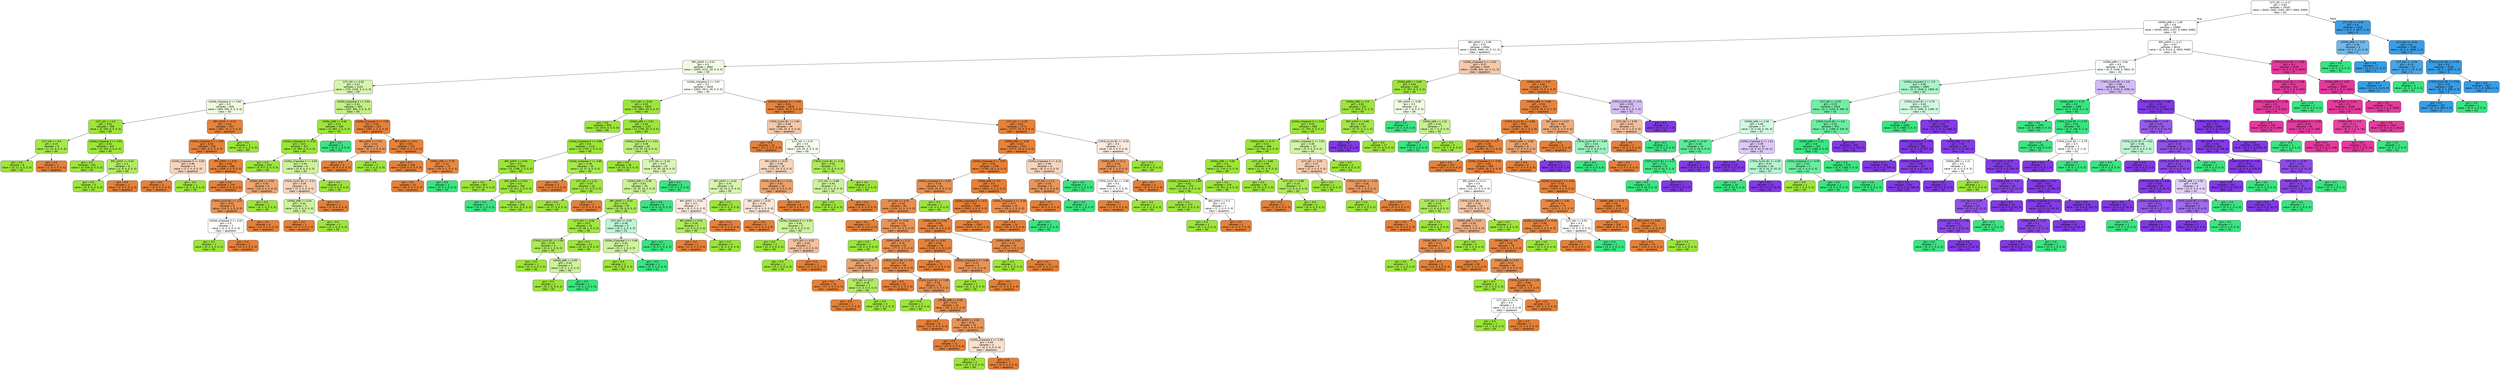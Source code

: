 digraph Tree {
node [shape=box, style="filled, rounded", color="black", fontname=helvetica] ;
edge [fontname=helvetica] ;
0 [label="127I_IdU <= 4.17\ngini = 0.83\nsamples = 19187\nvalue = [5045, 5001, 5162, 4977, 4964, 5095]\nclass = G1", fillcolor="#feffff"] ;
1 [label="150Nd_pRB <= 1.09\ngini = 0.8\nsamples = 15983\nvalue = [5045, 5001, 5157, 0, 4964, 5095]\nclass = G1", fillcolor="#feffff"] ;
0 -> 1 [labeldistance=2.5, labelangle=45, headlabel="True"] ;
2 [label="89Y_pHH3 <= 0.06\ngini = 0.51\nsamples = 6364\nvalue = [5045, 4996, 43, 0, 11, 0]\nclass = apoptosis", fillcolor="#fffefd"] ;
1 -> 2 ;
3 [label="89Y_pHH3 <= 0.01\ngini = 0.5\nsamples = 4860\nvalue = [3555, 4151, 29, 0, 0, 0]\nclass = G0", fillcolor="#f1fbe3"] ;
2 -> 3 ;
4 [label="127I_IdU <= 0.02\ngini = 0.47\nsamples = 1232\nvalue = [731, 1240, 3, 0, 0, 0]\nclass = G0", fillcolor="#d7f4ae"] ;
3 -> 4 ;
5 [label="142Nd_cCaspase 3 <= 3.92\ngini = 0.5\nsamples = 649\nvalue = [464, 556, 0, 0, 0, 0]\nclass = G0", fillcolor="#effbde"] ;
4 -> 5 ;
6 [label="127I_IdU <= 0.0\ngini = 0.01\nsamples = 356\nvalue = [3, 546, 0, 0, 0, 0]\nclass = G0", fillcolor="#9ee53a"] ;
5 -> 6 ;
7 [label="127I_IdU <= 0.0\ngini = 0.15\nsamples = 9\nvalue = [1, 11, 0, 0, 0, 0]\nclass = G0", fillcolor="#a6e74b"] ;
6 -> 7 ;
8 [label="gini = 0.0\nsamples = 8\nvalue = [0, 11, 0, 0, 0, 0]\nclass = G0", fillcolor="#9de539"] ;
7 -> 8 ;
9 [label="gini = 0.0\nsamples = 1\nvalue = [1, 0, 0, 0, 0, 0]\nclass = apoptosis", fillcolor="#e58139"] ;
7 -> 9 ;
10 [label="142Nd_cCaspase 3 <= 3.91\ngini = 0.01\nsamples = 347\nvalue = [2, 535, 0, 0, 0, 0]\nclass = G0", fillcolor="#9de53a"] ;
6 -> 10 ;
11 [label="gini = 0.0\nsamples = 341\nvalue = [0, 526, 0, 0, 0, 0]\nclass = G0", fillcolor="#9de539"] ;
10 -> 11 ;
12 [label="89Y_pHH3 <= 0.01\ngini = 0.3\nsamples = 6\nvalue = [2, 9, 0, 0, 0, 0]\nclass = G0", fillcolor="#b3eb65"] ;
10 -> 12 ;
13 [label="gini = 0.0\nsamples = 5\nvalue = [0, 9, 0, 0, 0, 0]\nclass = G0", fillcolor="#9de539"] ;
12 -> 13 ;
14 [label="gini = 0.0\nsamples = 1\nvalue = [2, 0, 0, 0, 0, 0]\nclass = apoptosis", fillcolor="#e58139"] ;
12 -> 14 ;
15 [label="89Y_pHH3 <= 0.01\ngini = 0.04\nsamples = 293\nvalue = [461, 10, 0, 0, 0, 0]\nclass = apoptosis", fillcolor="#e6843d"] ;
5 -> 15 ;
16 [label="142Nd_cCaspase 3 <= 3.93\ngini = 0.03\nsamples = 292\nvalue = [461, 6, 0, 0, 0, 0]\nclass = apoptosis", fillcolor="#e5833c"] ;
15 -> 16 ;
17 [label="142Nd_cCaspase 3 <= 3.93\ngini = 0.48\nsamples = 4\nvalue = [3, 2, 0, 0, 0, 0]\nclass = apoptosis", fillcolor="#f6d5bd"] ;
16 -> 17 ;
18 [label="gini = 0.0\nsamples = 3\nvalue = [3, 0, 0, 0, 0, 0]\nclass = apoptosis", fillcolor="#e58139"] ;
17 -> 18 ;
19 [label="gini = 0.0\nsamples = 1\nvalue = [0, 2, 0, 0, 0, 0]\nclass = G0", fillcolor="#9de539"] ;
17 -> 19 ;
20 [label="89Y_pHH3 <= 0.01\ngini = 0.02\nsamples = 288\nvalue = [458, 4, 0, 0, 0, 0]\nclass = apoptosis", fillcolor="#e5823b"] ;
16 -> 20 ;
21 [label="gini = 0.0\nsamples = 279\nvalue = [444, 0, 0, 0, 0, 0]\nclass = apoptosis", fillcolor="#e58139"] ;
20 -> 21 ;
22 [label="150Nd_pRB <= 0.59\ngini = 0.35\nsamples = 9\nvalue = [14, 4, 0, 0, 0, 0]\nclass = apoptosis", fillcolor="#eca572"] ;
20 -> 22 ;
23 [label="176Yb_Cyclin B1 <= 2.07\ngini = 0.22\nsamples = 8\nvalue = [14, 2, 0, 0, 0, 0]\nclass = apoptosis", fillcolor="#e99355"] ;
22 -> 23 ;
24 [label="142Nd_cCaspase 3 <= 4.02\ngini = 0.5\nsamples = 2\nvalue = [2, 2, 0, 0, 0, 0]\nclass = apoptosis", fillcolor="#ffffff"] ;
23 -> 24 ;
25 [label="gini = 0.0\nsamples = 1\nvalue = [0, 2, 0, 0, 0, 0]\nclass = G0", fillcolor="#9de539"] ;
24 -> 25 ;
26 [label="gini = 0.0\nsamples = 1\nvalue = [2, 0, 0, 0, 0, 0]\nclass = apoptosis", fillcolor="#e58139"] ;
24 -> 26 ;
27 [label="gini = 0.0\nsamples = 6\nvalue = [12, 0, 0, 0, 0, 0]\nclass = apoptosis", fillcolor="#e58139"] ;
23 -> 27 ;
28 [label="gini = 0.0\nsamples = 1\nvalue = [0, 2, 0, 0, 0, 0]\nclass = G0", fillcolor="#9de539"] ;
22 -> 28 ;
29 [label="gini = 0.0\nsamples = 1\nvalue = [0, 4, 0, 0, 0, 0]\nclass = G0", fillcolor="#9de539"] ;
15 -> 29 ;
30 [label="142Nd_cCaspase 3 <= 3.94\ngini = 0.41\nsamples = 583\nvalue = [267, 684, 3, 0, 0, 0]\nclass = G0", fillcolor="#c4ef87"] ;
4 -> 30 ;
31 [label="150Nd_pRB <= 0.94\ngini = 0.01\nsamples = 428\nvalue = [3, 683, 1, 0, 0, 0]\nclass = G0", fillcolor="#9ee53a"] ;
30 -> 31 ;
32 [label="142Nd_cCaspase 3 <= 3.92\ngini = 0.01\nsamples = 427\nvalue = [3, 683, 0, 0, 0, 0]\nclass = G0", fillcolor="#9de53a"] ;
31 -> 32 ;
33 [label="gini = 0.0\nsamples = 419\nvalue = [0, 677, 0, 0, 0, 0]\nclass = G0", fillcolor="#9de539"] ;
32 -> 33 ;
34 [label="142Nd_cCaspase 3 <= 3.93\ngini = 0.44\nsamples = 8\nvalue = [3, 6, 0, 0, 0, 0]\nclass = G0", fillcolor="#cef29c"] ;
32 -> 34 ;
35 [label="176Yb_Cyclin B1 <= 3.24\ngini = 0.48\nsamples = 4\nvalue = [3, 2, 0, 0, 0, 0]\nclass = apoptosis", fillcolor="#f6d5bd"] ;
34 -> 35 ;
36 [label="150Nd_pRB <= 0.04\ngini = 0.44\nsamples = 3\nvalue = [1, 2, 0, 0, 0, 0]\nclass = G0", fillcolor="#cef29c"] ;
35 -> 36 ;
37 [label="gini = 0.0\nsamples = 1\nvalue = [1, 0, 0, 0, 0, 0]\nclass = apoptosis", fillcolor="#e58139"] ;
36 -> 37 ;
38 [label="gini = 0.0\nsamples = 2\nvalue = [0, 2, 0, 0, 0, 0]\nclass = G0", fillcolor="#9de539"] ;
36 -> 38 ;
39 [label="gini = 0.0\nsamples = 1\nvalue = [2, 0, 0, 0, 0, 0]\nclass = apoptosis", fillcolor="#e58139"] ;
35 -> 39 ;
40 [label="gini = 0.0\nsamples = 4\nvalue = [0, 4, 0, 0, 0, 0]\nclass = G0", fillcolor="#9de539"] ;
34 -> 40 ;
41 [label="gini = 0.0\nsamples = 1\nvalue = [0, 0, 1, 0, 0, 0]\nclass = G1", fillcolor="#39e581"] ;
31 -> 41 ;
42 [label="142Nd_cCaspase 3 <= 3.95\ngini = 0.02\nsamples = 155\nvalue = [264, 1, 2, 0, 0, 0]\nclass = apoptosis", fillcolor="#e5823b"] ;
30 -> 42 ;
43 [label="89Y_pHH3 <= 0.01\ngini = 0.24\nsamples = 4\nvalue = [6, 1, 0, 0, 0, 0]\nclass = apoptosis", fillcolor="#e9965a"] ;
42 -> 43 ;
44 [label="gini = 0.0\nsamples = 3\nvalue = [6, 0, 0, 0, 0, 0]\nclass = apoptosis", fillcolor="#e58139"] ;
43 -> 44 ;
45 [label="gini = 0.0\nsamples = 1\nvalue = [0, 1, 0, 0, 0, 0]\nclass = G0", fillcolor="#9de539"] ;
43 -> 45 ;
46 [label="89Y_pHH3 <= 0.01\ngini = 0.02\nsamples = 151\nvalue = [258, 0, 2, 0, 0, 0]\nclass = apoptosis", fillcolor="#e5823b"] ;
42 -> 46 ;
47 [label="gini = 0.0\nsamples = 136\nvalue = [228, 0, 0, 0, 0, 0]\nclass = apoptosis", fillcolor="#e58139"] ;
46 -> 47 ;
48 [label="150Nd_pRB <= 0.79\ngini = 0.12\nsamples = 15\nvalue = [30, 0, 2, 0, 0, 0]\nclass = apoptosis", fillcolor="#e78946"] ;
46 -> 48 ;
49 [label="gini = 0.0\nsamples = 14\nvalue = [30, 0, 0, 0, 0, 0]\nclass = apoptosis", fillcolor="#e58139"] ;
48 -> 49 ;
50 [label="gini = 0.0\nsamples = 1\nvalue = [0, 0, 2, 0, 0, 0]\nclass = G1", fillcolor="#39e581"] ;
48 -> 50 ;
51 [label="142Nd_cCaspase 3 <= 3.91\ngini = 0.5\nsamples = 3628\nvalue = [2824, 2911, 26, 0, 0, 0]\nclass = G0", fillcolor="#fcfef9"] ;
3 -> 51 ;
52 [label="127I_IdU <= 0.04\ngini = 0.02\nsamples = 1810\nvalue = [3, 2863, 20, 0, 0, 0]\nclass = G0", fillcolor="#9ee53b"] ;
51 -> 52 ;
53 [label="gini = 0.0\nsamples = 653\nvalue = [0, 1073, 0, 0, 0, 0]\nclass = G0", fillcolor="#9de539"] ;
52 -> 53 ;
54 [label="150Nd_pRB <= 0.91\ngini = 0.03\nsamples = 1157\nvalue = [3, 1790, 20, 0, 0, 0]\nclass = G0", fillcolor="#9ee53c"] ;
52 -> 54 ;
55 [label="142Nd_cCaspase 3 <= 3.88\ngini = 0.0\nsamples = 1112\nvalue = [3, 1735, 1, 0, 0, 0]\nclass = G0", fillcolor="#9de539"] ;
54 -> 55 ;
56 [label="89Y_pHH3 <= 0.04\ngini = 0.0\nsamples = 1092\nvalue = [0, 1708, 1, 0, 0, 0]\nclass = G0", fillcolor="#9de539"] ;
55 -> 56 ;
57 [label="gini = 0.0\nsamples = 827\nvalue = [0, 1297, 0, 0, 0, 0]\nclass = G0", fillcolor="#9de539"] ;
56 -> 57 ;
58 [label="89Y_pHH3 <= 0.04\ngini = 0.0\nsamples = 265\nvalue = [0, 411, 1, 0, 0, 0]\nclass = G0", fillcolor="#9de539"] ;
56 -> 58 ;
59 [label="gini = 0.0\nsamples = 1\nvalue = [0, 0, 1, 0, 0, 0]\nclass = G1", fillcolor="#39e581"] ;
58 -> 59 ;
60 [label="gini = 0.0\nsamples = 264\nvalue = [0, 411, 0, 0, 0, 0]\nclass = G0", fillcolor="#9de539"] ;
58 -> 60 ;
61 [label="142Nd_cCaspase 3 <= 3.88\ngini = 0.18\nsamples = 20\nvalue = [3, 27, 0, 0, 0, 0]\nclass = G0", fillcolor="#a8e84f"] ;
55 -> 61 ;
62 [label="gini = 0.0\nsamples = 2\nvalue = [2, 0, 0, 0, 0, 0]\nclass = apoptosis", fillcolor="#e58139"] ;
61 -> 62 ;
63 [label="127I_IdU <= 1.22\ngini = 0.07\nsamples = 18\nvalue = [1, 27, 0, 0, 0, 0]\nclass = G0", fillcolor="#a1e640"] ;
61 -> 63 ;
64 [label="gini = 0.0\nsamples = 17\nvalue = [0, 27, 0, 0, 0, 0]\nclass = G0", fillcolor="#9de539"] ;
63 -> 64 ;
65 [label="gini = 0.0\nsamples = 1\nvalue = [1, 0, 0, 0, 0, 0]\nclass = apoptosis", fillcolor="#e58139"] ;
63 -> 65 ;
66 [label="142Nd_cCaspase 3 <= 2.81\ngini = 0.38\nsamples = 45\nvalue = [0, 55, 19, 0, 0, 0]\nclass = G0", fillcolor="#bfee7d"] ;
54 -> 66 ;
67 [label="gini = 0.0\nsamples = 16\nvalue = [0, 25, 0, 0, 0, 0]\nclass = G0", fillcolor="#9de539"] ;
66 -> 67 ;
68 [label="127I_IdU <= 0.16\ngini = 0.47\nsamples = 29\nvalue = [0, 30, 19, 0, 0, 0]\nclass = G0", fillcolor="#dbf5b6"] ;
66 -> 68 ;
69 [label="150Nd_pRB <= 0.96\ngini = 0.43\nsamples = 26\nvalue = [0, 30, 14, 0, 0, 0]\nclass = G0", fillcolor="#cbf195"] ;
68 -> 69 ;
70 [label="89Y_pHH3 <= 0.03\ngini = 0.21\nsamples = 20\nvalue = [0, 30, 4, 0, 0, 0]\nclass = G0", fillcolor="#aae853"] ;
69 -> 70 ;
71 [label="127I_IdU <= 0.05\ngini = 0.07\nsamples = 15\nvalue = [0, 28, 1, 0, 0, 0]\nclass = G0", fillcolor="#a0e640"] ;
70 -> 71 ;
72 [label="176Yb_Cyclin B1 <= 2.84\ngini = 0.24\nsamples = 3\nvalue = [0, 6, 1, 0, 0, 0]\nclass = G0", fillcolor="#ade95a"] ;
71 -> 72 ;
73 [label="gini = 0.0\nsamples = 1\nvalue = [0, 4, 0, 0, 0, 0]\nclass = G0", fillcolor="#9de539"] ;
72 -> 73 ;
74 [label="150Nd_pRB <= 0.94\ngini = 0.44\nsamples = 2\nvalue = [0, 2, 1, 0, 0, 0]\nclass = G0", fillcolor="#cef29c"] ;
72 -> 74 ;
75 [label="gini = 0.0\nsamples = 1\nvalue = [0, 2, 0, 0, 0, 0]\nclass = G0", fillcolor="#9de539"] ;
74 -> 75 ;
76 [label="gini = 0.0\nsamples = 1\nvalue = [0, 0, 1, 0, 0, 0]\nclass = G1", fillcolor="#39e581"] ;
74 -> 76 ;
77 [label="gini = 0.0\nsamples = 12\nvalue = [0, 22, 0, 0, 0, 0]\nclass = G0", fillcolor="#9de539"] ;
71 -> 77 ;
78 [label="127I_IdU <= 0.05\ngini = 0.48\nsamples = 5\nvalue = [0, 2, 3, 0, 0, 0]\nclass = G1", fillcolor="#bdf6d5"] ;
70 -> 78 ;
79 [label="142Nd_cCaspase 3 <= 3.66\ngini = 0.44\nsamples = 3\nvalue = [0, 2, 1, 0, 0, 0]\nclass = G0", fillcolor="#cef29c"] ;
78 -> 79 ;
80 [label="gini = 0.0\nsamples = 2\nvalue = [0, 2, 0, 0, 0, 0]\nclass = G0", fillcolor="#9de539"] ;
79 -> 80 ;
81 [label="gini = 0.0\nsamples = 1\nvalue = [0, 0, 1, 0, 0, 0]\nclass = G1", fillcolor="#39e581"] ;
79 -> 81 ;
82 [label="gini = 0.0\nsamples = 2\nvalue = [0, 0, 2, 0, 0, 0]\nclass = G1", fillcolor="#39e581"] ;
78 -> 82 ;
83 [label="gini = 0.0\nsamples = 6\nvalue = [0, 0, 10, 0, 0, 0]\nclass = G1", fillcolor="#39e581"] ;
69 -> 83 ;
84 [label="gini = 0.0\nsamples = 3\nvalue = [0, 0, 5, 0, 0, 0]\nclass = G1", fillcolor="#39e581"] ;
68 -> 84 ;
85 [label="142Nd_cCaspase 3 <= 3.94\ngini = 0.04\nsamples = 1818\nvalue = [2821, 48, 6, 0, 0, 0]\nclass = apoptosis", fillcolor="#e5833d"] ;
51 -> 85 ;
86 [label="176Yb_Cyclin B1 <= 1.84\ngini = 0.46\nsamples = 44\nvalue = [44, 25, 0, 0, 0, 0]\nclass = apoptosis", fillcolor="#f4c9aa"] ;
85 -> 86 ;
87 [label="gini = 0.0\nsamples = 12\nvalue = [21, 0, 0, 0, 0, 0]\nclass = apoptosis", fillcolor="#e58139"] ;
86 -> 87 ;
88 [label="127I_IdU <= 0.37\ngini = 0.5\nsamples = 32\nvalue = [23, 25, 0, 0, 0, 0]\nclass = G0", fillcolor="#f7fdef"] ;
86 -> 88 ;
89 [label="89Y_pHH3 <= 0.02\ngini = 0.48\nsamples = 25\nvalue = [21, 14, 0, 0, 0, 0]\nclass = apoptosis", fillcolor="#f6d5bd"] ;
88 -> 89 ;
90 [label="89Y_pHH3 <= 0.02\ngini = 0.47\nsamples = 10\nvalue = [6, 10, 0, 0, 0, 0]\nclass = G0", fillcolor="#d8f5b0"] ;
89 -> 90 ;
91 [label="89Y_pHH3 <= 0.02\ngini = 0.5\nsamples = 7\nvalue = [6, 5, 0, 0, 0, 0]\nclass = apoptosis", fillcolor="#fbeade"] ;
90 -> 91 ;
92 [label="89Y_pHH3 <= 0.01\ngini = 0.28\nsamples = 5\nvalue = [1, 5, 0, 0, 0, 0]\nclass = G0", fillcolor="#b1ea61"] ;
91 -> 92 ;
93 [label="gini = 0.0\nsamples = 1\nvalue = [1, 0, 0, 0, 0, 0]\nclass = apoptosis", fillcolor="#e58139"] ;
92 -> 93 ;
94 [label="gini = 0.0\nsamples = 4\nvalue = [0, 5, 0, 0, 0, 0]\nclass = G0", fillcolor="#9de539"] ;
92 -> 94 ;
95 [label="gini = 0.0\nsamples = 2\nvalue = [5, 0, 0, 0, 0, 0]\nclass = apoptosis", fillcolor="#e58139"] ;
91 -> 95 ;
96 [label="gini = 0.0\nsamples = 3\nvalue = [0, 5, 0, 0, 0, 0]\nclass = G0", fillcolor="#9de539"] ;
90 -> 96 ;
97 [label="176Yb_Cyclin B1 <= 3.12\ngini = 0.33\nsamples = 15\nvalue = [15, 4, 0, 0, 0, 0]\nclass = apoptosis", fillcolor="#eca36e"] ;
89 -> 97 ;
98 [label="89Y_pHH3 <= 0.03\ngini = 0.49\nsamples = 7\nvalue = [5, 4, 0, 0, 0, 0]\nclass = apoptosis", fillcolor="#fae6d7"] ;
97 -> 98 ;
99 [label="gini = 0.0\nsamples = 2\nvalue = [3, 0, 0, 0, 0, 0]\nclass = apoptosis", fillcolor="#e58139"] ;
98 -> 99 ;
100 [label="142Nd_cCaspase 3 <= 3.94\ngini = 0.44\nsamples = 5\nvalue = [2, 4, 0, 0, 0, 0]\nclass = G0", fillcolor="#cef29c"] ;
98 -> 100 ;
101 [label="gini = 0.0\nsamples = 3\nvalue = [0, 3, 0, 0, 0, 0]\nclass = G0", fillcolor="#9de539"] ;
100 -> 101 ;
102 [label="127I_IdU <= 0.33\ngini = 0.44\nsamples = 2\nvalue = [2, 1, 0, 0, 0, 0]\nclass = apoptosis", fillcolor="#f2c09c"] ;
100 -> 102 ;
103 [label="gini = 0.0\nsamples = 1\nvalue = [0, 1, 0, 0, 0, 0]\nclass = G0", fillcolor="#9de539"] ;
102 -> 103 ;
104 [label="gini = 0.0\nsamples = 1\nvalue = [2, 0, 0, 0, 0, 0]\nclass = apoptosis", fillcolor="#e58139"] ;
102 -> 104 ;
105 [label="gini = 0.0\nsamples = 8\nvalue = [10, 0, 0, 0, 0, 0]\nclass = apoptosis", fillcolor="#e58139"] ;
97 -> 105 ;
106 [label="176Yb_Cyclin B1 <= 3.35\ngini = 0.26\nsamples = 7\nvalue = [2, 11, 0, 0, 0, 0]\nclass = G0", fillcolor="#afea5d"] ;
88 -> 106 ;
107 [label="127I_IdU <= 0.88\ngini = 0.44\nsamples = 3\nvalue = [2, 4, 0, 0, 0, 0]\nclass = G0", fillcolor="#cef29c"] ;
106 -> 107 ;
108 [label="gini = 0.0\nsamples = 2\nvalue = [0, 4, 0, 0, 0, 0]\nclass = G0", fillcolor="#9de539"] ;
107 -> 108 ;
109 [label="gini = 0.0\nsamples = 1\nvalue = [2, 0, 0, 0, 0, 0]\nclass = apoptosis", fillcolor="#e58139"] ;
107 -> 109 ;
110 [label="gini = 0.0\nsamples = 4\nvalue = [0, 7, 0, 0, 0, 0]\nclass = G0", fillcolor="#9de539"] ;
106 -> 110 ;
111 [label="127I_IdU <= 1.35\ngini = 0.02\nsamples = 1774\nvalue = [2777, 23, 6, 0, 0, 0]\nclass = apoptosis", fillcolor="#e5823b"] ;
85 -> 111 ;
112 [label="150Nd_pRB <= 0.94\ngini = 0.02\nsamples = 1767\nvalue = [2771, 18, 6, 0, 0, 0]\nclass = apoptosis", fillcolor="#e5823b"] ;
111 -> 112 ;
113 [label="142Nd_cCaspase 3 <= 3.97\ngini = 0.01\nsamples = 1759\nvalue = [2765, 18, 2, 0, 0, 0]\nclass = apoptosis", fillcolor="#e5823a"] ;
112 -> 113 ;
114 [label="142Nd_cCaspase 3 <= 3.97\ngini = 0.19\nsamples = 84\nvalue = [124, 15, 0, 0, 0, 0]\nclass = apoptosis", fillcolor="#e89051"] ;
113 -> 114 ;
115 [label="127I_IdU <= 0.02\ngini = 0.16\nsamples = 83\nvalue = [124, 12, 0, 0, 0, 0]\nclass = apoptosis", fillcolor="#e88d4c"] ;
114 -> 115 ;
116 [label="gini = 0.0\nsamples = 27\nvalue = [47, 0, 0, 0, 0, 0]\nclass = apoptosis", fillcolor="#e58139"] ;
115 -> 116 ;
117 [label="127I_IdU <= 0.02\ngini = 0.23\nsamples = 56\nvalue = [77, 12, 0, 0, 0, 0]\nclass = apoptosis", fillcolor="#e99558"] ;
115 -> 117 ;
118 [label="gini = 0.0\nsamples = 1\nvalue = [0, 3, 0, 0, 0, 0]\nclass = G0", fillcolor="#9de539"] ;
117 -> 118 ;
119 [label="150Nd_pRB <= 0.12\ngini = 0.19\nsamples = 55\nvalue = [77, 9, 0, 0, 0, 0]\nclass = apoptosis", fillcolor="#e89050"] ;
117 -> 119 ;
120 [label="150Nd_pRB <= 0.07\ngini = 0.34\nsamples = 16\nvalue = [18, 5, 0, 0, 0, 0]\nclass = apoptosis", fillcolor="#eca470"] ;
119 -> 120 ;
121 [label="gini = 0.0\nsamples = 12\nvalue = [17, 0, 0, 0, 0, 0]\nclass = apoptosis", fillcolor="#e58139"] ;
120 -> 121 ;
122 [label="127I_IdU <= 0.17\ngini = 0.28\nsamples = 4\nvalue = [1, 5, 0, 0, 0, 0]\nclass = G0", fillcolor="#b1ea61"] ;
120 -> 122 ;
123 [label="gini = 0.0\nsamples = 1\nvalue = [1, 0, 0, 0, 0, 0]\nclass = apoptosis", fillcolor="#e58139"] ;
122 -> 123 ;
124 [label="gini = 0.0\nsamples = 3\nvalue = [0, 5, 0, 0, 0, 0]\nclass = G0", fillcolor="#9de539"] ;
122 -> 124 ;
125 [label="176Yb_Cyclin B1 <= 2.9\ngini = 0.12\nsamples = 39\nvalue = [59, 4, 0, 0, 0, 0]\nclass = apoptosis", fillcolor="#e78a46"] ;
119 -> 125 ;
126 [label="gini = 0.0\nsamples = 14\nvalue = [24, 0, 0, 0, 0, 0]\nclass = apoptosis", fillcolor="#e58139"] ;
125 -> 126 ;
127 [label="176Yb_Cyclin B1 <= 2.92\ngini = 0.18\nsamples = 25\nvalue = [35, 4, 0, 0, 0, 0]\nclass = apoptosis", fillcolor="#e88f50"] ;
125 -> 127 ;
128 [label="gini = 0.0\nsamples = 1\nvalue = [0, 1, 0, 0, 0, 0]\nclass = G0", fillcolor="#9de539"] ;
127 -> 128 ;
129 [label="150Nd_pRB <= 0.28\ngini = 0.15\nsamples = 24\nvalue = [35, 3, 0, 0, 0, 0]\nclass = apoptosis", fillcolor="#e78c4a"] ;
127 -> 129 ;
130 [label="gini = 0.0\nsamples = 9\nvalue = [16, 0, 0, 0, 0, 0]\nclass = apoptosis", fillcolor="#e58139"] ;
129 -> 130 ;
131 [label="89Y_pHH3 <= 0.04\ngini = 0.24\nsamples = 15\nvalue = [19, 3, 0, 0, 0, 0]\nclass = apoptosis", fillcolor="#e99558"] ;
129 -> 131 ;
132 [label="gini = 0.0\nsamples = 11\nvalue = [15, 0, 0, 0, 0, 0]\nclass = apoptosis", fillcolor="#e58139"] ;
131 -> 132 ;
133 [label="142Nd_cCaspase 3 <= 3.96\ngini = 0.49\nsamples = 4\nvalue = [4, 3, 0, 0, 0, 0]\nclass = apoptosis", fillcolor="#f8e0ce"] ;
131 -> 133 ;
134 [label="gini = 0.0\nsamples = 3\nvalue = [0, 3, 0, 0, 0, 0]\nclass = G0", fillcolor="#9de539"] ;
133 -> 134 ;
135 [label="gini = 0.0\nsamples = 1\nvalue = [4, 0, 0, 0, 0, 0]\nclass = apoptosis", fillcolor="#e58139"] ;
133 -> 135 ;
136 [label="gini = 0.0\nsamples = 1\nvalue = [0, 3, 0, 0, 0, 0]\nclass = G0", fillcolor="#9de539"] ;
114 -> 136 ;
137 [label="150Nd_pRB <= 0.9\ngini = 0.0\nsamples = 1675\nvalue = [2641, 3, 2, 0, 0, 0]\nclass = apoptosis", fillcolor="#e58139"] ;
113 -> 137 ;
138 [label="142Nd_cCaspase 3 <= 4.0\ngini = 0.0\nsamples = 1660\nvalue = [2622, 3, 0, 0, 0, 0]\nclass = apoptosis", fillcolor="#e58139"] ;
137 -> 138 ;
139 [label="150Nd_pRB <= 0.62\ngini = 0.04\nsamples = 93\nvalue = [151, 3, 0, 0, 0, 0]\nclass = apoptosis", fillcolor="#e6843d"] ;
138 -> 139 ;
140 [label="127I_IdU <= 0.92\ngini = 0.02\nsamples = 78\nvalue = [128, 1, 0, 0, 0, 0]\nclass = apoptosis", fillcolor="#e5823b"] ;
139 -> 140 ;
141 [label="gini = 0.0\nsamples = 73\nvalue = [121, 0, 0, 0, 0, 0]\nclass = apoptosis", fillcolor="#e58139"] ;
140 -> 141 ;
142 [label="142Nd_cCaspase 3 <= 3.98\ngini = 0.22\nsamples = 5\nvalue = [7, 1, 0, 0, 0, 0]\nclass = apoptosis", fillcolor="#e99355"] ;
140 -> 142 ;
143 [label="gini = 0.0\nsamples = 1\nvalue = [0, 1, 0, 0, 0, 0]\nclass = G0", fillcolor="#9de539"] ;
142 -> 143 ;
144 [label="gini = 0.0\nsamples = 4\nvalue = [7, 0, 0, 0, 0, 0]\nclass = apoptosis", fillcolor="#e58139"] ;
142 -> 144 ;
145 [label="150Nd_pRB <= 0.63\ngini = 0.15\nsamples = 15\nvalue = [23, 2, 0, 0, 0, 0]\nclass = apoptosis", fillcolor="#e78c4a"] ;
139 -> 145 ;
146 [label="gini = 0.0\nsamples = 1\nvalue = [0, 2, 0, 0, 0, 0]\nclass = G0", fillcolor="#9de539"] ;
145 -> 146 ;
147 [label="gini = 0.0\nsamples = 14\nvalue = [23, 0, 0, 0, 0, 0]\nclass = apoptosis", fillcolor="#e58139"] ;
145 -> 147 ;
148 [label="gini = 0.0\nsamples = 1567\nvalue = [2471, 0, 0, 0, 0, 0]\nclass = apoptosis", fillcolor="#e58139"] ;
138 -> 148 ;
149 [label="142Nd_cCaspase 3 <= 4.39\ngini = 0.17\nsamples = 15\nvalue = [19, 0, 2, 0, 0, 0]\nclass = apoptosis", fillcolor="#e88e4e"] ;
137 -> 149 ;
150 [label="gini = 0.0\nsamples = 14\nvalue = [19, 0, 0, 0, 0, 0]\nclass = apoptosis", fillcolor="#e58139"] ;
149 -> 150 ;
151 [label="gini = 0.0\nsamples = 1\nvalue = [0, 0, 2, 0, 0, 0]\nclass = G1", fillcolor="#39e581"] ;
149 -> 151 ;
152 [label="142Nd_cCaspase 3 <= 4.12\ngini = 0.48\nsamples = 8\nvalue = [6, 0, 4, 0, 0, 0]\nclass = apoptosis", fillcolor="#f6d5bd"] ;
112 -> 152 ;
153 [label="127I_IdU <= 0.2\ngini = 0.24\nsamples = 6\nvalue = [6, 0, 1, 0, 0, 0]\nclass = apoptosis", fillcolor="#e9965a"] ;
152 -> 153 ;
154 [label="gini = 0.0\nsamples = 5\nvalue = [6, 0, 0, 0, 0, 0]\nclass = apoptosis", fillcolor="#e58139"] ;
153 -> 154 ;
155 [label="gini = 0.0\nsamples = 1\nvalue = [0, 0, 1, 0, 0, 0]\nclass = G1", fillcolor="#39e581"] ;
153 -> 155 ;
156 [label="gini = 0.0\nsamples = 2\nvalue = [0, 0, 3, 0, 0, 0]\nclass = G1", fillcolor="#39e581"] ;
152 -> 156 ;
157 [label="176Yb_Cyclin B1 <= 4.29\ngini = 0.5\nsamples = 7\nvalue = [6, 5, 0, 0, 0, 0]\nclass = apoptosis", fillcolor="#fbeade"] ;
111 -> 157 ;
158 [label="150Nd_pRB <= 0.11\ngini = 0.24\nsamples = 6\nvalue = [6, 1, 0, 0, 0, 0]\nclass = apoptosis", fillcolor="#e9965a"] ;
157 -> 158 ;
159 [label="176Yb_Cyclin B1 <= 3.99\ngini = 0.5\nsamples = 2\nvalue = [1, 1, 0, 0, 0, 0]\nclass = apoptosis", fillcolor="#ffffff"] ;
158 -> 159 ;
160 [label="gini = 0.0\nsamples = 1\nvalue = [1, 0, 0, 0, 0, 0]\nclass = apoptosis", fillcolor="#e58139"] ;
159 -> 160 ;
161 [label="gini = 0.0\nsamples = 1\nvalue = [0, 1, 0, 0, 0, 0]\nclass = G0", fillcolor="#9de539"] ;
159 -> 161 ;
162 [label="gini = 0.0\nsamples = 4\nvalue = [5, 0, 0, 0, 0, 0]\nclass = apoptosis", fillcolor="#e58139"] ;
158 -> 162 ;
163 [label="gini = 0.0\nsamples = 1\nvalue = [0, 4, 0, 0, 0, 0]\nclass = G0", fillcolor="#9de539"] ;
157 -> 163 ;
164 [label="142Nd_cCaspase 3 <= 3.92\ngini = 0.47\nsamples = 1504\nvalue = [1490, 845, 14, 0, 11, 0]\nclass = apoptosis", fillcolor="#f4c9ab"] ;
2 -> 164 ;
165 [label="150Nd_pRB <= 0.99\ngini = 0.04\nsamples = 526\nvalue = [7, 827, 6, 0, 2, 0]\nclass = G0", fillcolor="#9fe53d"] ;
164 -> 165 ;
166 [label="150Nd_pRB <= 0.9\ngini = 0.02\nsamples = 517\nvalue = [7, 820, 0, 0, 2, 0]\nclass = G0", fillcolor="#9ee53b"] ;
165 -> 166 ;
167 [label="142Nd_cCaspase 3 <= 3.91\ngini = 0.02\nsamples = 498\nvalue = [7, 793, 0, 0, 0, 0]\nclass = G0", fillcolor="#9ee53b"] ;
166 -> 167 ;
168 [label="150Nd_pRB <= 0.77\ngini = 0.01\nsamples = 488\nvalue = [2, 784, 0, 0, 0, 0]\nclass = G0", fillcolor="#9de53a"] ;
167 -> 168 ;
169 [label="150Nd_pRB <= 0.09\ngini = 0.0\nsamples = 454\nvalue = [1, 733, 0, 0, 0, 0]\nclass = G0", fillcolor="#9de539"] ;
168 -> 169 ;
170 [label="142Nd_cCaspase 3 <= 3.89\ngini = 0.01\nsamples = 175\nvalue = [1, 312, 0, 0, 0, 0]\nclass = G0", fillcolor="#9de53a"] ;
169 -> 170 ;
171 [label="gini = 0.0\nsamples = 173\nvalue = [0, 311, 0, 0, 0, 0]\nclass = G0", fillcolor="#9de539"] ;
170 -> 171 ;
172 [label="89Y_pHH3 <= 0.3\ngini = 0.5\nsamples = 2\nvalue = [1, 1, 0, 0, 0, 0]\nclass = apoptosis", fillcolor="#ffffff"] ;
170 -> 172 ;
173 [label="gini = 0.0\nsamples = 1\nvalue = [0, 1, 0, 0, 0, 0]\nclass = G0", fillcolor="#9de539"] ;
172 -> 173 ;
174 [label="gini = 0.0\nsamples = 1\nvalue = [1, 0, 0, 0, 0, 0]\nclass = apoptosis", fillcolor="#e58139"] ;
172 -> 174 ;
175 [label="gini = 0.0\nsamples = 279\nvalue = [0, 421, 0, 0, 0, 0]\nclass = G0", fillcolor="#9de539"] ;
169 -> 175 ;
176 [label="127I_IdU <= 0.66\ngini = 0.04\nsamples = 34\nvalue = [1, 51, 0, 0, 0, 0]\nclass = G0", fillcolor="#9fe63d"] ;
168 -> 176 ;
177 [label="gini = 0.0\nsamples = 29\nvalue = [0, 45, 0, 0, 0, 0]\nclass = G0", fillcolor="#9de539"] ;
176 -> 177 ;
178 [label="127I_IdU <= 0.68\ngini = 0.24\nsamples = 5\nvalue = [1, 6, 0, 0, 0, 0]\nclass = G0", fillcolor="#ade95a"] ;
176 -> 178 ;
179 [label="gini = 0.0\nsamples = 1\nvalue = [1, 0, 0, 0, 0, 0]\nclass = apoptosis", fillcolor="#e58139"] ;
178 -> 179 ;
180 [label="gini = 0.0\nsamples = 4\nvalue = [0, 6, 0, 0, 0, 0]\nclass = G0", fillcolor="#9de539"] ;
178 -> 180 ;
181 [label="142Nd_cCaspase 3 <= 3.92\ngini = 0.46\nsamples = 10\nvalue = [5, 9, 0, 0, 0, 0]\nclass = G0", fillcolor="#d3f3a7"] ;
167 -> 181 ;
182 [label="127I_IdU <= 0.05\ngini = 0.47\nsamples = 6\nvalue = [5, 3, 0, 0, 0, 0]\nclass = apoptosis", fillcolor="#f5cdb0"] ;
181 -> 182 ;
183 [label="gini = 0.0\nsamples = 1\nvalue = [0, 2, 0, 0, 0, 0]\nclass = G0", fillcolor="#9de539"] ;
182 -> 183 ;
184 [label="176Yb_Cyclin B1 <= 1.26\ngini = 0.28\nsamples = 5\nvalue = [5, 1, 0, 0, 0, 0]\nclass = apoptosis", fillcolor="#ea9a61"] ;
182 -> 184 ;
185 [label="gini = 0.0\nsamples = 1\nvalue = [0, 1, 0, 0, 0, 0]\nclass = G0", fillcolor="#9de539"] ;
184 -> 185 ;
186 [label="gini = 0.0\nsamples = 4\nvalue = [5, 0, 0, 0, 0, 0]\nclass = apoptosis", fillcolor="#e58139"] ;
184 -> 186 ;
187 [label="gini = 0.0\nsamples = 4\nvalue = [0, 6, 0, 0, 0, 0]\nclass = G0", fillcolor="#9de539"] ;
181 -> 187 ;
188 [label="89Y_pHH3 <= 0.06\ngini = 0.13\nsamples = 19\nvalue = [0, 27, 0, 0, 2, 0]\nclass = G0", fillcolor="#a4e748"] ;
166 -> 188 ;
189 [label="gini = 0.0\nsamples = 2\nvalue = [0, 0, 0, 0, 2, 0]\nclass = G2", fillcolor="#8139e5"] ;
188 -> 189 ;
190 [label="gini = 0.0\nsamples = 17\nvalue = [0, 27, 0, 0, 0, 0]\nclass = G0", fillcolor="#9de539"] ;
188 -> 190 ;
191 [label="89Y_pHH3 <= 0.08\ngini = 0.5\nsamples = 9\nvalue = [0, 7, 6, 0, 0, 0]\nclass = G0", fillcolor="#f1fbe3"] ;
165 -> 191 ;
192 [label="gini = 0.0\nsamples = 2\nvalue = [0, 0, 3, 0, 0, 0]\nclass = G1", fillcolor="#39e581"] ;
191 -> 192 ;
193 [label="150Nd_pRB <= 1.01\ngini = 0.42\nsamples = 7\nvalue = [0, 7, 3, 0, 0, 0]\nclass = G0", fillcolor="#c7f08e"] ;
191 -> 193 ;
194 [label="gini = 0.0\nsamples = 2\nvalue = [0, 0, 3, 0, 0, 0]\nclass = G1", fillcolor="#39e581"] ;
193 -> 194 ;
195 [label="gini = 0.0\nsamples = 5\nvalue = [0, 7, 0, 0, 0, 0]\nclass = G0", fillcolor="#9de539"] ;
193 -> 195 ;
196 [label="150Nd_pRB <= 0.91\ngini = 0.05\nsamples = 978\nvalue = [1483, 18, 8, 0, 9, 0]\nclass = apoptosis", fillcolor="#e6843e"] ;
164 -> 196 ;
197 [label="150Nd_pRB <= 0.88\ngini = 0.03\nsamples = 971\nvalue = [1479, 18, 6, 0, 2, 0]\nclass = apoptosis", fillcolor="#e5833c"] ;
196 -> 197 ;
198 [label="176Yb_Cyclin B1 <= 4.66\ngini = 0.03\nsamples = 961\nvalue = [1467, 18, 2, 0, 2, 0]\nclass = apoptosis", fillcolor="#e5833c"] ;
197 -> 198 ;
199 [label="176Yb_Cyclin B1 <= 2.0\ngini = 0.03\nsamples = 953\nvalue = [1460, 18, 2, 0, 0, 0]\nclass = apoptosis", fillcolor="#e5833c"] ;
198 -> 199 ;
200 [label="gini = 0.0\nsamples = 257\nvalue = [417, 0, 0, 0, 0, 0]\nclass = apoptosis", fillcolor="#e58139"] ;
199 -> 200 ;
201 [label="142Nd_cCaspase 3 <= 3.94\ngini = 0.04\nsamples = 696\nvalue = [1043, 18, 2, 0, 0, 0]\nclass = apoptosis", fillcolor="#e5833d"] ;
199 -> 201 ;
202 [label="89Y_pHH3 <= 0.11\ngini = 0.5\nsamples = 18\nvalue = [12, 12, 0, 0, 0, 0]\nclass = apoptosis", fillcolor="#ffffff"] ;
201 -> 202 ;
203 [label="127I_IdU <= 0.03\ngini = 0.24\nsamples = 5\nvalue = [1, 6, 0, 0, 0, 0]\nclass = G0", fillcolor="#ade95a"] ;
202 -> 203 ;
204 [label="gini = 0.0\nsamples = 1\nvalue = [1, 0, 0, 0, 0, 0]\nclass = apoptosis", fillcolor="#e58139"] ;
203 -> 204 ;
205 [label="gini = 0.0\nsamples = 4\nvalue = [0, 6, 0, 0, 0, 0]\nclass = G0", fillcolor="#9de539"] ;
203 -> 205 ;
206 [label="176Yb_Cyclin B1 <= 4.1\ngini = 0.46\nsamples = 13\nvalue = [11, 6, 0, 0, 0, 0]\nclass = apoptosis", fillcolor="#f3c6a5"] ;
202 -> 206 ;
207 [label="150Nd_pRB <= 0.25\ngini = 0.39\nsamples = 11\nvalue = [11, 4, 0, 0, 0, 0]\nclass = apoptosis", fillcolor="#eeaf81"] ;
206 -> 207 ;
208 [label="150Nd_pRB <= 0.06\ngini = 0.15\nsamples = 9\nvalue = [11, 1, 0, 0, 0, 0]\nclass = apoptosis", fillcolor="#e78c4b"] ;
207 -> 208 ;
209 [label="gini = 0.0\nsamples = 1\nvalue = [0, 1, 0, 0, 0, 0]\nclass = G0", fillcolor="#9de539"] ;
208 -> 209 ;
210 [label="gini = 0.0\nsamples = 8\nvalue = [11, 0, 0, 0, 0, 0]\nclass = apoptosis", fillcolor="#e58139"] ;
208 -> 210 ;
211 [label="gini = 0.0\nsamples = 2\nvalue = [0, 3, 0, 0, 0, 0]\nclass = G0", fillcolor="#9de539"] ;
207 -> 211 ;
212 [label="gini = 0.0\nsamples = 2\nvalue = [0, 2, 0, 0, 0, 0]\nclass = G0", fillcolor="#9de539"] ;
206 -> 212 ;
213 [label="142Nd_cCaspase 3 <= 4.03\ngini = 0.02\nsamples = 678\nvalue = [1031, 6, 2, 0, 0, 0]\nclass = apoptosis", fillcolor="#e5823b"] ;
201 -> 213 ;
214 [label="150Nd_pRB <= 0.82\ngini = 0.11\nsamples = 79\nvalue = [112, 5, 2, 0, 0, 0]\nclass = apoptosis", fillcolor="#e78945"] ;
213 -> 214 ;
215 [label="142Nd_cCaspase 3 <= 4.03\ngini = 0.08\nsamples = 77\nvalue = [110, 5, 0, 0, 0, 0]\nclass = apoptosis", fillcolor="#e68742"] ;
214 -> 215 ;
216 [label="150Nd_pRB <= 0.4\ngini = 0.05\nsamples = 76\nvalue = [110, 3, 0, 0, 0, 0]\nclass = apoptosis", fillcolor="#e6843e"] ;
215 -> 216 ;
217 [label="gini = 0.0\nsamples = 50\nvalue = [77, 0, 0, 0, 0, 0]\nclass = apoptosis", fillcolor="#e58139"] ;
216 -> 217 ;
218 [label="150Nd_pRB <= 0.41\ngini = 0.15\nsamples = 26\nvalue = [33, 3, 0, 0, 0, 0]\nclass = apoptosis", fillcolor="#e78c4b"] ;
216 -> 218 ;
219 [label="gini = 0.0\nsamples = 2\nvalue = [0, 2, 0, 0, 0, 0]\nclass = G0", fillcolor="#9de539"] ;
218 -> 219 ;
220 [label="176Yb_Cyclin B1 <= 2.52\ngini = 0.06\nsamples = 24\nvalue = [33, 1, 0, 0, 0, 0]\nclass = apoptosis", fillcolor="#e6853f"] ;
218 -> 220 ;
221 [label="127I_IdU <= 0.14\ngini = 0.5\nsamples = 2\nvalue = [1, 1, 0, 0, 0, 0]\nclass = apoptosis", fillcolor="#ffffff"] ;
220 -> 221 ;
222 [label="gini = 0.0\nsamples = 1\nvalue = [0, 1, 0, 0, 0, 0]\nclass = G0", fillcolor="#9de539"] ;
221 -> 222 ;
223 [label="gini = 0.0\nsamples = 1\nvalue = [1, 0, 0, 0, 0, 0]\nclass = apoptosis", fillcolor="#e58139"] ;
221 -> 223 ;
224 [label="gini = 0.0\nsamples = 22\nvalue = [32, 0, 0, 0, 0, 0]\nclass = apoptosis", fillcolor="#e58139"] ;
220 -> 224 ;
225 [label="gini = 0.0\nsamples = 1\nvalue = [0, 2, 0, 0, 0, 0]\nclass = G0", fillcolor="#9de539"] ;
215 -> 225 ;
226 [label="127I_IdU <= 0.52\ngini = 0.5\nsamples = 2\nvalue = [2, 0, 2, 0, 0, 0]\nclass = apoptosis", fillcolor="#ffffff"] ;
214 -> 226 ;
227 [label="gini = 0.0\nsamples = 1\nvalue = [2, 0, 0, 0, 0, 0]\nclass = apoptosis", fillcolor="#e58139"] ;
226 -> 227 ;
228 [label="gini = 0.0\nsamples = 1\nvalue = [0, 0, 2, 0, 0, 0]\nclass = G1", fillcolor="#39e581"] ;
226 -> 228 ;
229 [label="150Nd_pRB <= 0.73\ngini = 0.0\nsamples = 599\nvalue = [919, 1, 0, 0, 0, 0]\nclass = apoptosis", fillcolor="#e58139"] ;
213 -> 229 ;
230 [label="gini = 0.0\nsamples = 528\nvalue = [800, 0, 0, 0, 0, 0]\nclass = apoptosis", fillcolor="#e58139"] ;
229 -> 230 ;
231 [label="89Y_pHH3 <= 0.53\ngini = 0.02\nsamples = 71\nvalue = [119, 1, 0, 0, 0, 0]\nclass = apoptosis", fillcolor="#e5823b"] ;
229 -> 231 ;
232 [label="gini = 0.0\nsamples = 70\nvalue = [119, 0, 0, 0, 0, 0]\nclass = apoptosis", fillcolor="#e58139"] ;
231 -> 232 ;
233 [label="gini = 0.0\nsamples = 1\nvalue = [0, 1, 0, 0, 0, 0]\nclass = G0", fillcolor="#9de539"] ;
231 -> 233 ;
234 [label="150Nd_pRB <= 0.69\ngini = 0.35\nsamples = 8\nvalue = [7, 0, 0, 0, 2, 0]\nclass = apoptosis", fillcolor="#eca572"] ;
198 -> 234 ;
235 [label="gini = 0.0\nsamples = 6\nvalue = [7, 0, 0, 0, 0, 0]\nclass = apoptosis", fillcolor="#e58139"] ;
234 -> 235 ;
236 [label="gini = 0.0\nsamples = 2\nvalue = [0, 0, 0, 0, 2, 0]\nclass = G2", fillcolor="#8139e5"] ;
234 -> 236 ;
237 [label="89Y_pHH3 <= 0.07\ngini = 0.38\nsamples = 10\nvalue = [12, 0, 4, 0, 0, 0]\nclass = apoptosis", fillcolor="#eeab7b"] ;
197 -> 237 ;
238 [label="gini = 0.0\nsamples = 6\nvalue = [10, 0, 0, 0, 0, 0]\nclass = apoptosis", fillcolor="#e58139"] ;
237 -> 238 ;
239 [label="176Yb_Cyclin B1 <= 3.88\ngini = 0.44\nsamples = 4\nvalue = [2, 0, 4, 0, 0, 0]\nclass = G1", fillcolor="#9cf2c0"] ;
237 -> 239 ;
240 [label="gini = 0.0\nsamples = 2\nvalue = [0, 0, 4, 0, 0, 0]\nclass = G1", fillcolor="#39e581"] ;
239 -> 240 ;
241 [label="gini = 0.0\nsamples = 2\nvalue = [2, 0, 0, 0, 0, 0]\nclass = apoptosis", fillcolor="#e58139"] ;
239 -> 241 ;
242 [label="176Yb_Cyclin B1 <= 4.5\ngini = 0.59\nsamples = 7\nvalue = [4, 0, 2, 0, 7, 0]\nclass = G2", fillcolor="#d5bdf6"] ;
196 -> 242 ;
243 [label="127I_IdU <= 0.05\ngini = 0.44\nsamples = 3\nvalue = [4, 0, 2, 0, 0, 0]\nclass = apoptosis", fillcolor="#f2c09c"] ;
242 -> 243 ;
244 [label="gini = 0.0\nsamples = 2\nvalue = [4, 0, 0, 0, 0, 0]\nclass = apoptosis", fillcolor="#e58139"] ;
243 -> 244 ;
245 [label="gini = 0.0\nsamples = 1\nvalue = [0, 0, 2, 0, 0, 0]\nclass = G1", fillcolor="#39e581"] ;
243 -> 245 ;
246 [label="gini = 0.0\nsamples = 4\nvalue = [0, 0, 0, 0, 7, 0]\nclass = G2", fillcolor="#8139e5"] ;
242 -> 246 ;
247 [label="89Y_pHH3 <= 3.17\ngini = 0.67\nsamples = 9619\nvalue = [0, 5, 5114, 0, 4953, 5095]\nclass = G1", fillcolor="#ffffff"] ;
1 -> 247 ;
248 [label="150Nd_pRB <= 3.06\ngini = 0.5\nsamples = 6379\nvalue = [0, 5, 5108, 0, 4953, 0]\nclass = G1", fillcolor="#f9fefb"] ;
247 -> 248 ;
249 [label="142Nd_cCaspase 3 <= 1.9\ngini = 0.46\nsamples = 2895\nvalue = [0, 5, 2949, 0, 1658, 0]\nclass = G1", fillcolor="#a8f4c8"] ;
248 -> 249 ;
250 [label="127I_IdU <= 0.03\ngini = 0.35\nsamples = 1018\nvalue = [0, 1, 1254, 0, 369, 0]\nclass = G1", fillcolor="#73eda6"] ;
249 -> 250 ;
251 [label="150Nd_pRB <= 2.49\ngini = 0.49\nsamples = 77\nvalue = [0, 0, 65, 0, 50, 0]\nclass = G1", fillcolor="#d1f9e2"] ;
250 -> 251 ;
252 [label="89Y_pHH3 <= 0.18\ngini = 0.26\nsamples = 24\nvalue = [0, 0, 33, 0, 6, 0]\nclass = G1", fillcolor="#5dea98"] ;
251 -> 252 ;
253 [label="176Yb_Cyclin B1 <= 4.37\ngini = 0.11\nsamples = 22\nvalue = [0, 0, 33, 0, 2, 0]\nclass = G1", fillcolor="#45e789"] ;
252 -> 253 ;
254 [label="gini = 0.0\nsamples = 21\nvalue = [0, 0, 33, 0, 0, 0]\nclass = G1", fillcolor="#39e581"] ;
253 -> 254 ;
255 [label="gini = 0.0\nsamples = 1\nvalue = [0, 0, 0, 0, 2, 0]\nclass = G2", fillcolor="#8139e5"] ;
253 -> 255 ;
256 [label="gini = 0.0\nsamples = 2\nvalue = [0, 0, 0, 0, 4, 0]\nclass = G2", fillcolor="#8139e5"] ;
252 -> 256 ;
257 [label="142Nd_cCaspase 3 <= 1.61\ngini = 0.49\nsamples = 53\nvalue = [0, 0, 32, 0, 44, 0]\nclass = G2", fillcolor="#ddc9f8"] ;
251 -> 257 ;
258 [label="gini = 0.0\nsamples = 19\nvalue = [0, 0, 0, 0, 24, 0]\nclass = G2", fillcolor="#8139e5"] ;
257 -> 258 ;
259 [label="176Yb_Cyclin B1 <= 4.39\ngini = 0.47\nsamples = 34\nvalue = [0, 0, 32, 0, 20, 0]\nclass = G1", fillcolor="#b5f5d0"] ;
257 -> 259 ;
260 [label="gini = 0.0\nsamples = 20\nvalue = [0, 0, 32, 0, 0, 0]\nclass = G1", fillcolor="#39e581"] ;
259 -> 260 ;
261 [label="gini = 0.0\nsamples = 14\nvalue = [0, 0, 0, 0, 20, 0]\nclass = G2", fillcolor="#8139e5"] ;
259 -> 261 ;
262 [label="176Yb_Cyclin B1 <= 4.8\ngini = 0.33\nsamples = 941\nvalue = [0, 1, 1189, 0, 319, 0]\nclass = G1", fillcolor="#6eeca3"] ;
250 -> 262 ;
263 [label="150Nd_pRB <= 1.12\ngini = 0.0\nsamples = 732\nvalue = [0, 1, 1189, 0, 0, 0]\nclass = G1", fillcolor="#39e581"] ;
262 -> 263 ;
264 [label="142Nd_cCaspase 3 <= 0.59\ngini = 0.32\nsamples = 3\nvalue = [0, 1, 4, 0, 0, 0]\nclass = G1", fillcolor="#6aeca0"] ;
263 -> 264 ;
265 [label="gini = 0.0\nsamples = 1\nvalue = [0, 1, 0, 0, 0, 0]\nclass = G0", fillcolor="#9de539"] ;
264 -> 265 ;
266 [label="gini = 0.0\nsamples = 2\nvalue = [0, 0, 4, 0, 0, 0]\nclass = G1", fillcolor="#39e581"] ;
264 -> 266 ;
267 [label="gini = 0.0\nsamples = 729\nvalue = [0, 0, 1185, 0, 0, 0]\nclass = G1", fillcolor="#39e581"] ;
263 -> 267 ;
268 [label="gini = 0.0\nsamples = 209\nvalue = [0, 0, 0, 0, 319, 0]\nclass = G2", fillcolor="#8139e5"] ;
262 -> 268 ;
269 [label="176Yb_Cyclin B1 <= 4.79\ngini = 0.49\nsamples = 1877\nvalue = [0, 4, 1695, 0, 1289, 0]\nclass = G1", fillcolor="#d0f9e1"] ;
249 -> 269 ;
270 [label="gini = 0.0\nsamples = 1069\nvalue = [0, 0, 1685, 0, 0, 0]\nclass = G1", fillcolor="#39e581"] ;
269 -> 270 ;
271 [label="127I_IdU <= 0.14\ngini = 0.02\nsamples = 808\nvalue = [0, 4, 10, 0, 1289, 0]\nclass = G2", fillcolor="#823be5"] ;
269 -> 271 ;
272 [label="142Nd_cCaspase 3 <= 3.0\ngini = 0.01\nsamples = 564\nvalue = [0, 0, 5, 0, 927, 0]\nclass = G2", fillcolor="#823ae5"] ;
271 -> 272 ;
273 [label="gini = 0.0\nsamples = 461\nvalue = [0, 0, 0, 0, 759, 0]\nclass = G2", fillcolor="#8139e5"] ;
272 -> 273 ;
274 [label="142Nd_cCaspase 3 <= 3.0\ngini = 0.06\nsamples = 103\nvalue = [0, 0, 5, 0, 168, 0]\nclass = G2", fillcolor="#853fe6"] ;
272 -> 274 ;
275 [label="gini = 0.0\nsamples = 1\nvalue = [0, 0, 5, 0, 0, 0]\nclass = G1", fillcolor="#39e581"] ;
274 -> 275 ;
276 [label="gini = 0.0\nsamples = 102\nvalue = [0, 0, 0, 0, 168, 0]\nclass = G2", fillcolor="#8139e5"] ;
274 -> 276 ;
277 [label="150Nd_pRB <= 1.3\ngini = 0.05\nsamples = 244\nvalue = [0, 4, 5, 0, 362, 0]\nclass = G2", fillcolor="#843ee6"] ;
271 -> 277 ;
278 [label="150Nd_pRB <= 1.21\ngini = 0.5\nsamples = 4\nvalue = [0, 4, 0, 0, 4, 0]\nclass = G0", fillcolor="#ffffff"] ;
277 -> 278 ;
279 [label="gini = 0.0\nsamples = 2\nvalue = [0, 0, 0, 0, 4, 0]\nclass = G2", fillcolor="#8139e5"] ;
278 -> 279 ;
280 [label="gini = 0.0\nsamples = 2\nvalue = [0, 4, 0, 0, 0, 0]\nclass = G0", fillcolor="#9de539"] ;
278 -> 280 ;
281 [label="127I_IdU <= 0.29\ngini = 0.03\nsamples = 240\nvalue = [0, 0, 5, 0, 358, 0]\nclass = G2", fillcolor="#833ce5"] ;
277 -> 281 ;
282 [label="150Nd_pRB <= 2.8\ngini = 0.1\nsamples = 48\nvalue = [0, 0, 4, 0, 73, 0]\nclass = G2", fillcolor="#8844e6"] ;
281 -> 282 ;
283 [label="127I_IdU <= 0.28\ngini = 0.2\nsamples = 22\nvalue = [0, 0, 4, 0, 32, 0]\nclass = G2", fillcolor="#9152e8"] ;
282 -> 283 ;
284 [label="176Yb_Cyclin B1 <= 4.85\ngini = 0.11\nsamples = 21\nvalue = [0, 0, 2, 0, 32, 0]\nclass = G2", fillcolor="#8945e7"] ;
283 -> 284 ;
285 [label="gini = 0.0\nsamples = 1\nvalue = [0, 0, 2, 0, 0, 0]\nclass = G1", fillcolor="#39e581"] ;
284 -> 285 ;
286 [label="gini = 0.0\nsamples = 20\nvalue = [0, 0, 0, 0, 32, 0]\nclass = G2", fillcolor="#8139e5"] ;
284 -> 286 ;
287 [label="gini = 0.0\nsamples = 1\nvalue = [0, 0, 2, 0, 0, 0]\nclass = G1", fillcolor="#39e581"] ;
283 -> 287 ;
288 [label="gini = 0.0\nsamples = 26\nvalue = [0, 0, 0, 0, 41, 0]\nclass = G2", fillcolor="#8139e5"] ;
282 -> 288 ;
289 [label="150Nd_pRB <= 2.33\ngini = 0.01\nsamples = 192\nvalue = [0, 0, 1, 0, 285, 0]\nclass = G2", fillcolor="#813ae5"] ;
281 -> 289 ;
290 [label="142Nd_cCaspase 3 <= 2.12\ngini = 0.03\nsamples = 44\nvalue = [0, 0, 1, 0, 65, 0]\nclass = G2", fillcolor="#833ce5"] ;
289 -> 290 ;
291 [label="150Nd_pRB <= 2.29\ngini = 0.1\nsamples = 11\nvalue = [0, 0, 1, 0, 17, 0]\nclass = G2", fillcolor="#8845e7"] ;
290 -> 291 ;
292 [label="gini = 0.0\nsamples = 10\nvalue = [0, 0, 0, 0, 17, 0]\nclass = G2", fillcolor="#8139e5"] ;
291 -> 292 ;
293 [label="gini = 0.0\nsamples = 1\nvalue = [0, 0, 1, 0, 0, 0]\nclass = G1", fillcolor="#39e581"] ;
291 -> 293 ;
294 [label="gini = 0.0\nsamples = 33\nvalue = [0, 0, 0, 0, 48, 0]\nclass = G2", fillcolor="#8139e5"] ;
290 -> 294 ;
295 [label="gini = 0.0\nsamples = 148\nvalue = [0, 0, 0, 0, 220, 0]\nclass = G2", fillcolor="#8139e5"] ;
289 -> 295 ;
296 [label="176Yb_Cyclin B1 <= 4.8\ngini = 0.48\nsamples = 3484\nvalue = [0, 0, 2159, 0, 3295, 0]\nclass = G2", fillcolor="#d4bbf6"] ;
248 -> 296 ;
297 [label="150Nd_pRB <= 3.79\ngini = 0.0\nsamples = 1360\nvalue = [0, 0, 2144, 0, 1, 0]\nclass = G1", fillcolor="#39e581"] ;
296 -> 297 ;
298 [label="gini = 0.0\nsamples = 1267\nvalue = [0, 0, 1999, 0, 0, 0]\nclass = G1", fillcolor="#39e581"] ;
297 -> 298 ;
299 [label="176Yb_Cyclin B1 <= 4.75\ngini = 0.01\nsamples = 93\nvalue = [0, 0, 145, 0, 1, 0]\nclass = G1", fillcolor="#3ae582"] ;
297 -> 299 ;
300 [label="gini = 0.0\nsamples = 91\nvalue = [0, 0, 144, 0, 0, 0]\nclass = G1", fillcolor="#39e581"] ;
299 -> 300 ;
301 [label="176Yb_Cyclin B1 <= 4.79\ngini = 0.5\nsamples = 2\nvalue = [0, 0, 1, 0, 1, 0]\nclass = G1", fillcolor="#ffffff"] ;
299 -> 301 ;
302 [label="gini = 0.0\nsamples = 1\nvalue = [0, 0, 0, 0, 1, 0]\nclass = G2", fillcolor="#8139e5"] ;
301 -> 302 ;
303 [label="gini = 0.0\nsamples = 1\nvalue = [0, 0, 1, 0, 0, 0]\nclass = G1", fillcolor="#39e581"] ;
301 -> 303 ;
304 [label="176Yb_Cyclin B1 <= 4.83\ngini = 0.01\nsamples = 2124\nvalue = [0, 0, 15, 0, 3294, 0]\nclass = G2", fillcolor="#823ae5"] ;
296 -> 304 ;
305 [label="150Nd_pRB <= 3.19\ngini = 0.25\nsamples = 34\nvalue = [0, 0, 9, 0, 52, 0]\nclass = G2", fillcolor="#975bea"] ;
304 -> 305 ;
306 [label="176Yb_Cyclin B1 <= 4.81\ngini = 0.48\nsamples = 3\nvalue = [0, 0, 3, 0, 2, 0]\nclass = G1", fillcolor="#bdf6d5"] ;
305 -> 306 ;
307 [label="gini = 0.0\nsamples = 2\nvalue = [0, 0, 3, 0, 0, 0]\nclass = G1", fillcolor="#39e581"] ;
306 -> 307 ;
308 [label="gini = 0.0\nsamples = 1\nvalue = [0, 0, 0, 0, 2, 0]\nclass = G2", fillcolor="#8139e5"] ;
306 -> 308 ;
309 [label="142Nd_cCaspase 3 <= 3.24\ngini = 0.19\nsamples = 31\nvalue = [0, 0, 6, 0, 50, 0]\nclass = G2", fillcolor="#9051e8"] ;
305 -> 309 ;
310 [label="176Yb_Cyclin B1 <= 4.83\ngini = 0.14\nsamples = 30\nvalue = [0, 0, 4, 0, 50, 0]\nclass = G2", fillcolor="#8b49e7"] ;
309 -> 310 ;
311 [label="176Yb_Cyclin B1 <= 4.82\ngini = 0.04\nsamples = 26\nvalue = [0, 0, 1, 0, 46, 0]\nclass = G2", fillcolor="#843de6"] ;
310 -> 311 ;
312 [label="gini = 0.0\nsamples = 21\nvalue = [0, 0, 0, 0, 39, 0]\nclass = G2", fillcolor="#8139e5"] ;
311 -> 312 ;
313 [label="142Nd_cCaspase 3 <= 2.01\ngini = 0.22\nsamples = 5\nvalue = [0, 0, 1, 0, 7, 0]\nclass = G2", fillcolor="#9355e9"] ;
311 -> 313 ;
314 [label="gini = 0.0\nsamples = 1\nvalue = [0, 0, 1, 0, 0, 0]\nclass = G1", fillcolor="#39e581"] ;
313 -> 314 ;
315 [label="gini = 0.0\nsamples = 4\nvalue = [0, 0, 0, 0, 7, 0]\nclass = G2", fillcolor="#8139e5"] ;
313 -> 315 ;
316 [label="150Nd_pRB <= 3.56\ngini = 0.49\nsamples = 4\nvalue = [0, 0, 3, 0, 4, 0]\nclass = G2", fillcolor="#e0cef8"] ;
310 -> 316 ;
317 [label="176Yb_Cyclin B1 <= 4.83\ngini = 0.32\nsamples = 3\nvalue = [0, 0, 1, 0, 4, 0]\nclass = G2", fillcolor="#a06aec"] ;
316 -> 317 ;
318 [label="gini = 0.0\nsamples = 2\nvalue = [0, 0, 0, 0, 4, 0]\nclass = G2", fillcolor="#8139e5"] ;
317 -> 318 ;
319 [label="gini = 0.0\nsamples = 1\nvalue = [0, 0, 1, 0, 0, 0]\nclass = G1", fillcolor="#39e581"] ;
317 -> 319 ;
320 [label="gini = 0.0\nsamples = 1\nvalue = [0, 0, 2, 0, 0, 0]\nclass = G1", fillcolor="#39e581"] ;
316 -> 320 ;
321 [label="gini = 0.0\nsamples = 1\nvalue = [0, 0, 2, 0, 0, 0]\nclass = G1", fillcolor="#39e581"] ;
309 -> 321 ;
322 [label="176Yb_Cyclin B1 <= 4.92\ngini = 0.0\nsamples = 2090\nvalue = [0, 0, 6, 0, 3242, 0]\nclass = G2", fillcolor="#8139e5"] ;
304 -> 322 ;
323 [label="89Y_pHH3 <= 0.76\ngini = 0.02\nsamples = 465\nvalue = [0, 0, 6, 0, 708, 0]\nclass = G2", fillcolor="#823be5"] ;
322 -> 323 ;
324 [label="176Yb_Cyclin B1 <= 4.92\ngini = 0.01\nsamples = 442\nvalue = [0, 0, 3, 0, 676, 0]\nclass = G2", fillcolor="#823ae5"] ;
323 -> 324 ;
325 [label="gini = 0.0\nsamples = 441\nvalue = [0, 0, 0, 0, 676, 0]\nclass = G2", fillcolor="#8139e5"] ;
324 -> 325 ;
326 [label="gini = 0.0\nsamples = 1\nvalue = [0, 0, 3, 0, 0, 0]\nclass = G1", fillcolor="#39e581"] ;
324 -> 326 ;
327 [label="127I_IdU <= 0.94\ngini = 0.16\nsamples = 23\nvalue = [0, 0, 3, 0, 32, 0]\nclass = G2", fillcolor="#8d4ce7"] ;
323 -> 327 ;
328 [label="150Nd_pRB <= 3.89\ngini = 0.11\nsamples = 22\nvalue = [0, 0, 2, 0, 32, 0]\nclass = G2", fillcolor="#8945e7"] ;
327 -> 328 ;
329 [label="gini = 0.0\nsamples = 21\nvalue = [0, 0, 0, 0, 32, 0]\nclass = G2", fillcolor="#8139e5"] ;
328 -> 329 ;
330 [label="gini = 0.0\nsamples = 1\nvalue = [0, 0, 2, 0, 0, 0]\nclass = G1", fillcolor="#39e581"] ;
328 -> 330 ;
331 [label="gini = 0.0\nsamples = 1\nvalue = [0, 0, 1, 0, 0, 0]\nclass = G1", fillcolor="#39e581"] ;
327 -> 331 ;
332 [label="gini = 0.0\nsamples = 1625\nvalue = [0, 0, 0, 0, 2534, 0]\nclass = G2", fillcolor="#8139e5"] ;
322 -> 332 ;
333 [label="176Yb_Cyclin B1 <= 2.58\ngini = 0.0\nsamples = 3240\nvalue = [0, 0, 6, 0, 0, 5095]\nclass = M", fillcolor="#e5399d"] ;
247 -> 333 ;
334 [label="176Yb_Cyclin B1 <= 2.58\ngini = 0.02\nsamples = 411\nvalue = [0, 0, 5, 0, 0, 632]\nclass = M", fillcolor="#e53b9e"] ;
333 -> 334 ;
335 [label="142Nd_cCaspase 3 <= 2.08\ngini = 0.0\nsamples = 410\nvalue = [0, 0, 1, 0, 0, 632]\nclass = M", fillcolor="#e5399d"] ;
334 -> 335 ;
336 [label="gini = 0.0\nsamples = 315\nvalue = [0, 0, 0, 0, 0, 484]\nclass = M", fillcolor="#e5399d"] ;
335 -> 336 ;
337 [label="142Nd_cCaspase 3 <= 2.08\ngini = 0.01\nsamples = 95\nvalue = [0, 0, 1, 0, 0, 148]\nclass = M", fillcolor="#e53a9e"] ;
335 -> 337 ;
338 [label="gini = 0.0\nsamples = 1\nvalue = [0, 0, 1, 0, 0, 0]\nclass = G1", fillcolor="#39e581"] ;
337 -> 338 ;
339 [label="gini = 0.0\nsamples = 94\nvalue = [0, 0, 0, 0, 0, 148]\nclass = M", fillcolor="#e5399d"] ;
337 -> 339 ;
340 [label="gini = 0.0\nsamples = 1\nvalue = [0, 0, 4, 0, 0, 0]\nclass = G1", fillcolor="#39e581"] ;
334 -> 340 ;
341 [label="150Nd_pRB <= 3.95\ngini = 0.0\nsamples = 2829\nvalue = [0, 0, 1, 0, 0, 4463]\nclass = M", fillcolor="#e5399d"] ;
333 -> 341 ;
342 [label="89Y_pHH3 <= 3.29\ngini = 0.0\nsamples = 1038\nvalue = [0, 0, 1, 0, 0, 1628]\nclass = M", fillcolor="#e5399d"] ;
341 -> 342 ;
343 [label="150Nd_pRB <= 3.9\ngini = 0.11\nsamples = 13\nvalue = [0, 0, 1, 0, 0, 16]\nclass = M", fillcolor="#e745a3"] ;
342 -> 343 ;
344 [label="gini = 0.0\nsamples = 12\nvalue = [0, 0, 0, 0, 0, 16]\nclass = M", fillcolor="#e5399d"] ;
343 -> 344 ;
345 [label="gini = 0.0\nsamples = 1\nvalue = [0, 0, 1, 0, 0, 0]\nclass = G1", fillcolor="#39e581"] ;
343 -> 345 ;
346 [label="gini = 0.0\nsamples = 1025\nvalue = [0, 0, 0, 0, 0, 1612]\nclass = M", fillcolor="#e5399d"] ;
342 -> 346 ;
347 [label="gini = 0.0\nsamples = 1791\nvalue = [0, 0, 0, 0, 0, 2835]\nclass = M", fillcolor="#e5399d"] ;
341 -> 347 ;
348 [label="127I_IdU <= 4.34\ngini = 0.0\nsamples = 3204\nvalue = [0, 0, 5, 4977, 0, 0]\nclass = S", fillcolor="#399de5"] ;
0 -> 348 [labeldistance=2.5, labelangle=-45, headlabel="False"] ;
349 [label="150Nd_pRB <= 3.25\ngini = 0.34\nsamples = 9\nvalue = [0, 0, 3, 11, 0, 0]\nclass = S", fillcolor="#6fb8ec"] ;
348 -> 349 ;
350 [label="gini = 0.0\nsamples = 2\nvalue = [0, 0, 3, 0, 0, 0]\nclass = G1", fillcolor="#39e581"] ;
349 -> 350 ;
351 [label="gini = 0.0\nsamples = 7\nvalue = [0, 0, 0, 11, 0, 0]\nclass = S", fillcolor="#399de5"] ;
349 -> 351 ;
352 [label="127I_IdU <= 4.44\ngini = 0.0\nsamples = 3195\nvalue = [0, 0, 2, 4966, 0, 0]\nclass = S", fillcolor="#399de5"] ;
348 -> 352 ;
353 [label="127I_IdU <= 4.44\ngini = 0.13\nsamples = 10\nvalue = [0, 0, 1, 13, 0, 0]\nclass = S", fillcolor="#48a5e7"] ;
352 -> 353 ;
354 [label="gini = 0.0\nsamples = 9\nvalue = [0, 0, 0, 13, 0, 0]\nclass = S", fillcolor="#399de5"] ;
353 -> 354 ;
355 [label="gini = 0.0\nsamples = 1\nvalue = [0, 0, 1, 0, 0, 0]\nclass = G1", fillcolor="#39e581"] ;
353 -> 355 ;
356 [label="176Yb_Cyclin B1 <= 0.35\ngini = 0.0\nsamples = 3185\nvalue = [0, 0, 1, 4953, 0, 0]\nclass = S", fillcolor="#399de5"] ;
352 -> 356 ;
357 [label="176Yb_Cyclin B1 <= 0.34\ngini = 0.0\nsamples = 358\nvalue = [0, 0, 1, 569, 0, 0]\nclass = S", fillcolor="#399de5"] ;
356 -> 357 ;
358 [label="gini = 0.0\nsamples = 357\nvalue = [0, 0, 0, 569, 0, 0]\nclass = S", fillcolor="#399de5"] ;
357 -> 358 ;
359 [label="gini = 0.0\nsamples = 1\nvalue = [0, 0, 1, 0, 0, 0]\nclass = G1", fillcolor="#39e581"] ;
357 -> 359 ;
360 [label="gini = 0.0\nsamples = 2827\nvalue = [0, 0, 0, 4384, 0, 0]\nclass = S", fillcolor="#399de5"] ;
356 -> 360 ;
}